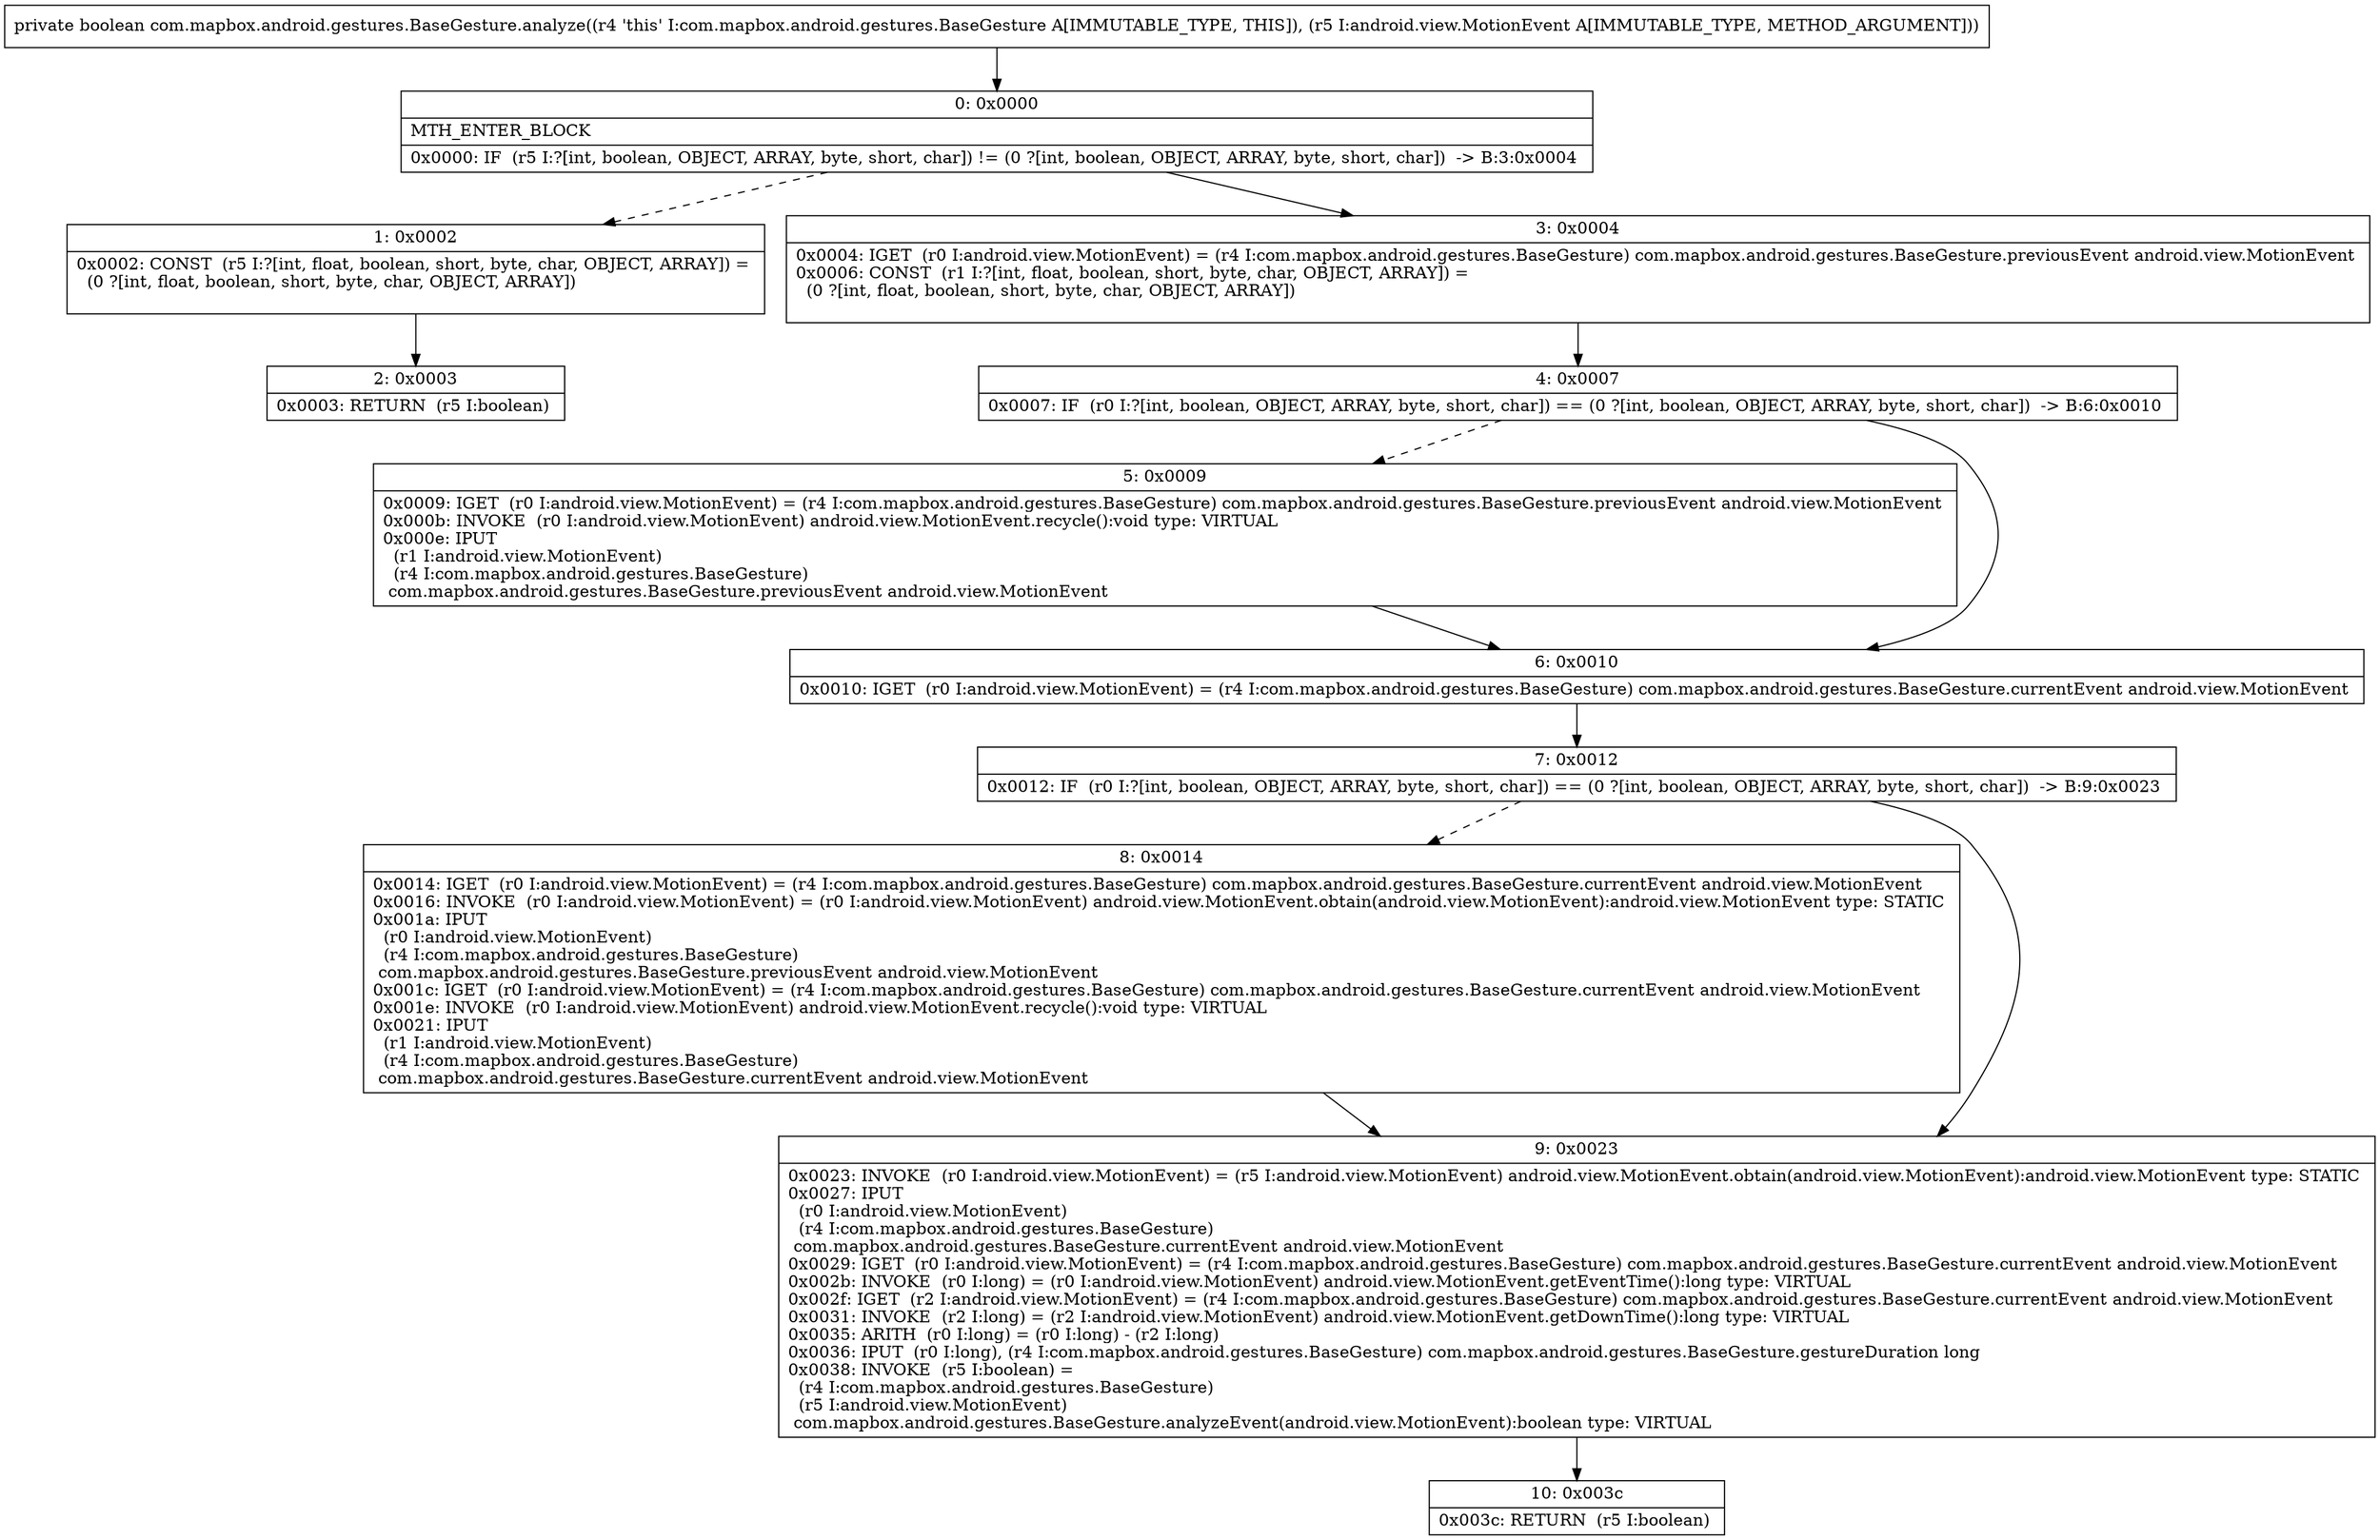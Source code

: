 digraph "CFG forcom.mapbox.android.gestures.BaseGesture.analyze(Landroid\/view\/MotionEvent;)Z" {
Node_0 [shape=record,label="{0\:\ 0x0000|MTH_ENTER_BLOCK\l|0x0000: IF  (r5 I:?[int, boolean, OBJECT, ARRAY, byte, short, char]) != (0 ?[int, boolean, OBJECT, ARRAY, byte, short, char])  \-\> B:3:0x0004 \l}"];
Node_1 [shape=record,label="{1\:\ 0x0002|0x0002: CONST  (r5 I:?[int, float, boolean, short, byte, char, OBJECT, ARRAY]) = \l  (0 ?[int, float, boolean, short, byte, char, OBJECT, ARRAY])\l \l}"];
Node_2 [shape=record,label="{2\:\ 0x0003|0x0003: RETURN  (r5 I:boolean) \l}"];
Node_3 [shape=record,label="{3\:\ 0x0004|0x0004: IGET  (r0 I:android.view.MotionEvent) = (r4 I:com.mapbox.android.gestures.BaseGesture) com.mapbox.android.gestures.BaseGesture.previousEvent android.view.MotionEvent \l0x0006: CONST  (r1 I:?[int, float, boolean, short, byte, char, OBJECT, ARRAY]) = \l  (0 ?[int, float, boolean, short, byte, char, OBJECT, ARRAY])\l \l}"];
Node_4 [shape=record,label="{4\:\ 0x0007|0x0007: IF  (r0 I:?[int, boolean, OBJECT, ARRAY, byte, short, char]) == (0 ?[int, boolean, OBJECT, ARRAY, byte, short, char])  \-\> B:6:0x0010 \l}"];
Node_5 [shape=record,label="{5\:\ 0x0009|0x0009: IGET  (r0 I:android.view.MotionEvent) = (r4 I:com.mapbox.android.gestures.BaseGesture) com.mapbox.android.gestures.BaseGesture.previousEvent android.view.MotionEvent \l0x000b: INVOKE  (r0 I:android.view.MotionEvent) android.view.MotionEvent.recycle():void type: VIRTUAL \l0x000e: IPUT  \l  (r1 I:android.view.MotionEvent)\l  (r4 I:com.mapbox.android.gestures.BaseGesture)\l com.mapbox.android.gestures.BaseGesture.previousEvent android.view.MotionEvent \l}"];
Node_6 [shape=record,label="{6\:\ 0x0010|0x0010: IGET  (r0 I:android.view.MotionEvent) = (r4 I:com.mapbox.android.gestures.BaseGesture) com.mapbox.android.gestures.BaseGesture.currentEvent android.view.MotionEvent \l}"];
Node_7 [shape=record,label="{7\:\ 0x0012|0x0012: IF  (r0 I:?[int, boolean, OBJECT, ARRAY, byte, short, char]) == (0 ?[int, boolean, OBJECT, ARRAY, byte, short, char])  \-\> B:9:0x0023 \l}"];
Node_8 [shape=record,label="{8\:\ 0x0014|0x0014: IGET  (r0 I:android.view.MotionEvent) = (r4 I:com.mapbox.android.gestures.BaseGesture) com.mapbox.android.gestures.BaseGesture.currentEvent android.view.MotionEvent \l0x0016: INVOKE  (r0 I:android.view.MotionEvent) = (r0 I:android.view.MotionEvent) android.view.MotionEvent.obtain(android.view.MotionEvent):android.view.MotionEvent type: STATIC \l0x001a: IPUT  \l  (r0 I:android.view.MotionEvent)\l  (r4 I:com.mapbox.android.gestures.BaseGesture)\l com.mapbox.android.gestures.BaseGesture.previousEvent android.view.MotionEvent \l0x001c: IGET  (r0 I:android.view.MotionEvent) = (r4 I:com.mapbox.android.gestures.BaseGesture) com.mapbox.android.gestures.BaseGesture.currentEvent android.view.MotionEvent \l0x001e: INVOKE  (r0 I:android.view.MotionEvent) android.view.MotionEvent.recycle():void type: VIRTUAL \l0x0021: IPUT  \l  (r1 I:android.view.MotionEvent)\l  (r4 I:com.mapbox.android.gestures.BaseGesture)\l com.mapbox.android.gestures.BaseGesture.currentEvent android.view.MotionEvent \l}"];
Node_9 [shape=record,label="{9\:\ 0x0023|0x0023: INVOKE  (r0 I:android.view.MotionEvent) = (r5 I:android.view.MotionEvent) android.view.MotionEvent.obtain(android.view.MotionEvent):android.view.MotionEvent type: STATIC \l0x0027: IPUT  \l  (r0 I:android.view.MotionEvent)\l  (r4 I:com.mapbox.android.gestures.BaseGesture)\l com.mapbox.android.gestures.BaseGesture.currentEvent android.view.MotionEvent \l0x0029: IGET  (r0 I:android.view.MotionEvent) = (r4 I:com.mapbox.android.gestures.BaseGesture) com.mapbox.android.gestures.BaseGesture.currentEvent android.view.MotionEvent \l0x002b: INVOKE  (r0 I:long) = (r0 I:android.view.MotionEvent) android.view.MotionEvent.getEventTime():long type: VIRTUAL \l0x002f: IGET  (r2 I:android.view.MotionEvent) = (r4 I:com.mapbox.android.gestures.BaseGesture) com.mapbox.android.gestures.BaseGesture.currentEvent android.view.MotionEvent \l0x0031: INVOKE  (r2 I:long) = (r2 I:android.view.MotionEvent) android.view.MotionEvent.getDownTime():long type: VIRTUAL \l0x0035: ARITH  (r0 I:long) = (r0 I:long) \- (r2 I:long) \l0x0036: IPUT  (r0 I:long), (r4 I:com.mapbox.android.gestures.BaseGesture) com.mapbox.android.gestures.BaseGesture.gestureDuration long \l0x0038: INVOKE  (r5 I:boolean) = \l  (r4 I:com.mapbox.android.gestures.BaseGesture)\l  (r5 I:android.view.MotionEvent)\l com.mapbox.android.gestures.BaseGesture.analyzeEvent(android.view.MotionEvent):boolean type: VIRTUAL \l}"];
Node_10 [shape=record,label="{10\:\ 0x003c|0x003c: RETURN  (r5 I:boolean) \l}"];
MethodNode[shape=record,label="{private boolean com.mapbox.android.gestures.BaseGesture.analyze((r4 'this' I:com.mapbox.android.gestures.BaseGesture A[IMMUTABLE_TYPE, THIS]), (r5 I:android.view.MotionEvent A[IMMUTABLE_TYPE, METHOD_ARGUMENT])) }"];
MethodNode -> Node_0;
Node_0 -> Node_1[style=dashed];
Node_0 -> Node_3;
Node_1 -> Node_2;
Node_3 -> Node_4;
Node_4 -> Node_5[style=dashed];
Node_4 -> Node_6;
Node_5 -> Node_6;
Node_6 -> Node_7;
Node_7 -> Node_8[style=dashed];
Node_7 -> Node_9;
Node_8 -> Node_9;
Node_9 -> Node_10;
}

